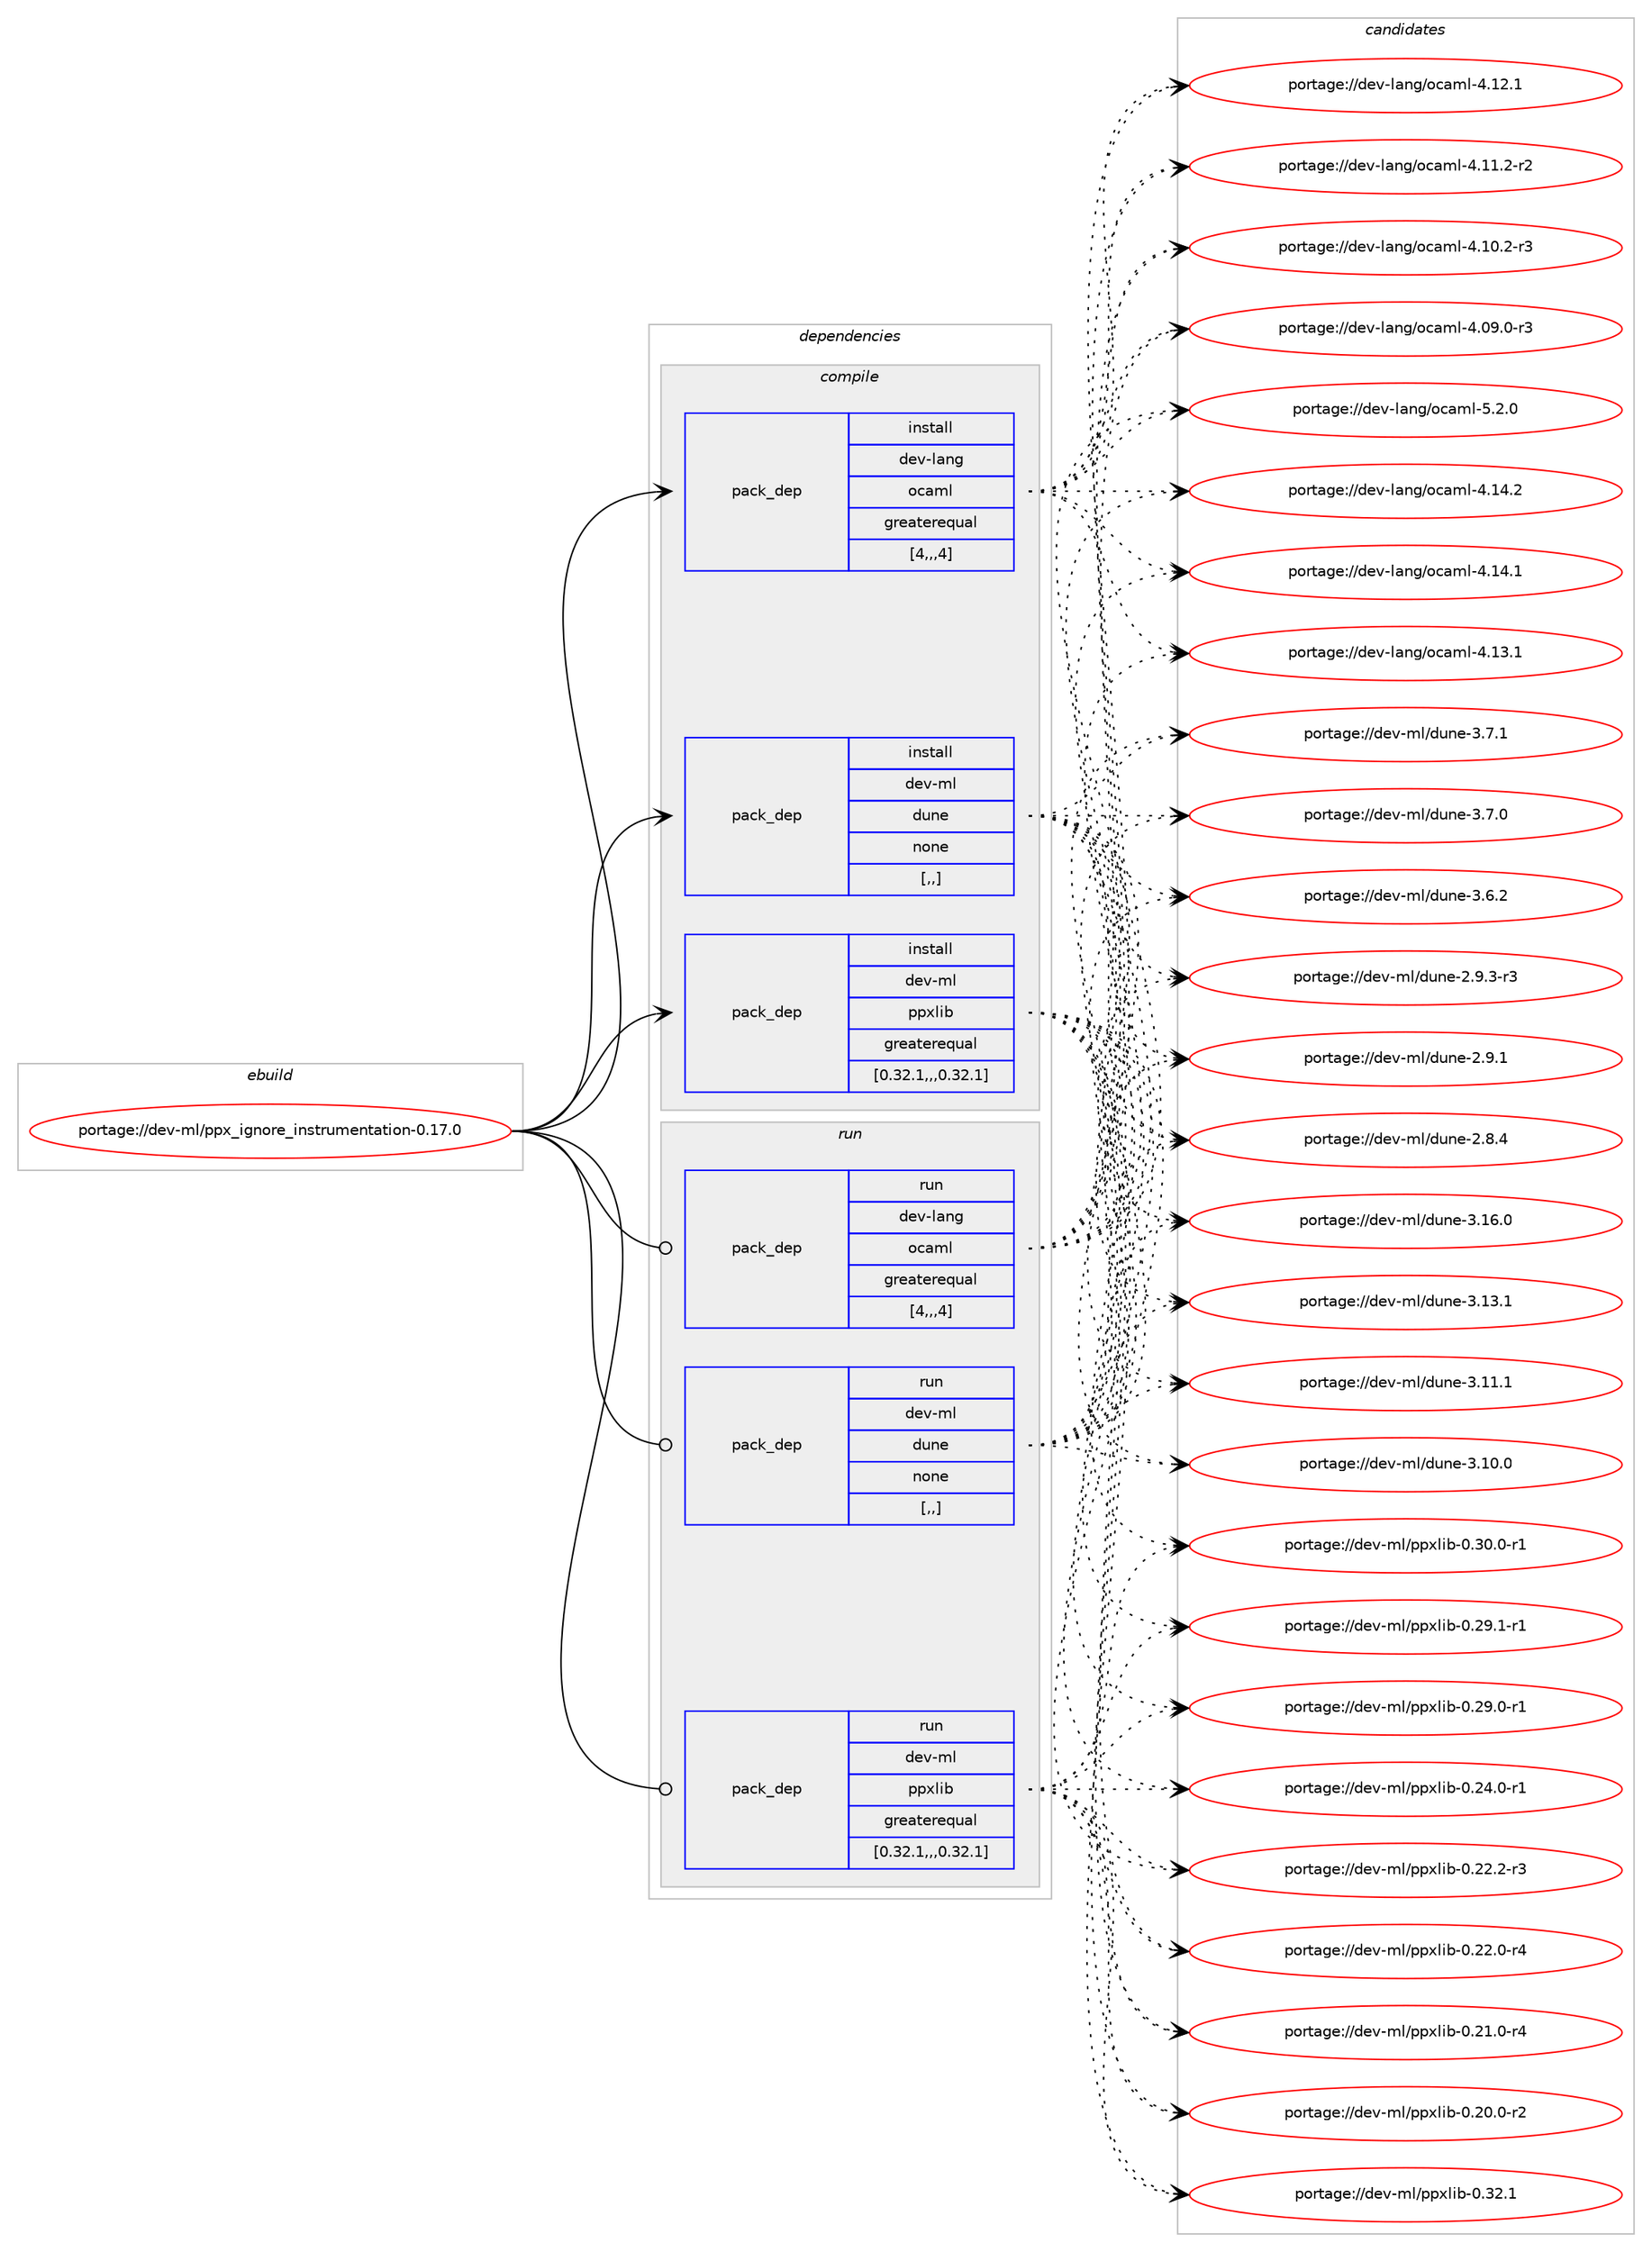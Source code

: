 digraph prolog {

# *************
# Graph options
# *************

newrank=true;
concentrate=true;
compound=true;
graph [rankdir=LR,fontname=Helvetica,fontsize=10,ranksep=1.5];#, ranksep=2.5, nodesep=0.2];
edge  [arrowhead=vee];
node  [fontname=Helvetica,fontsize=10];

# **********
# The ebuild
# **********

subgraph cluster_leftcol {
color=gray;
label=<<i>ebuild</i>>;
id [label="portage://dev-ml/ppx_ignore_instrumentation-0.17.0", color=red, width=4, href="../dev-ml/ppx_ignore_instrumentation-0.17.0.svg"];
}

# ****************
# The dependencies
# ****************

subgraph cluster_midcol {
color=gray;
label=<<i>dependencies</i>>;
subgraph cluster_compile {
fillcolor="#eeeeee";
style=filled;
label=<<i>compile</i>>;
subgraph pack92236 {
dependency123207 [label=<<TABLE BORDER="0" CELLBORDER="1" CELLSPACING="0" CELLPADDING="4" WIDTH="220"><TR><TD ROWSPAN="6" CELLPADDING="30">pack_dep</TD></TR><TR><TD WIDTH="110">install</TD></TR><TR><TD>dev-lang</TD></TR><TR><TD>ocaml</TD></TR><TR><TD>greaterequal</TD></TR><TR><TD>[4,,,4]</TD></TR></TABLE>>, shape=none, color=blue];
}
id:e -> dependency123207:w [weight=20,style="solid",arrowhead="vee"];
subgraph pack92237 {
dependency123208 [label=<<TABLE BORDER="0" CELLBORDER="1" CELLSPACING="0" CELLPADDING="4" WIDTH="220"><TR><TD ROWSPAN="6" CELLPADDING="30">pack_dep</TD></TR><TR><TD WIDTH="110">install</TD></TR><TR><TD>dev-ml</TD></TR><TR><TD>dune</TD></TR><TR><TD>none</TD></TR><TR><TD>[,,]</TD></TR></TABLE>>, shape=none, color=blue];
}
id:e -> dependency123208:w [weight=20,style="solid",arrowhead="vee"];
subgraph pack92238 {
dependency123209 [label=<<TABLE BORDER="0" CELLBORDER="1" CELLSPACING="0" CELLPADDING="4" WIDTH="220"><TR><TD ROWSPAN="6" CELLPADDING="30">pack_dep</TD></TR><TR><TD WIDTH="110">install</TD></TR><TR><TD>dev-ml</TD></TR><TR><TD>ppxlib</TD></TR><TR><TD>greaterequal</TD></TR><TR><TD>[0.32.1,,,0.32.1]</TD></TR></TABLE>>, shape=none, color=blue];
}
id:e -> dependency123209:w [weight=20,style="solid",arrowhead="vee"];
}
subgraph cluster_compileandrun {
fillcolor="#eeeeee";
style=filled;
label=<<i>compile and run</i>>;
}
subgraph cluster_run {
fillcolor="#eeeeee";
style=filled;
label=<<i>run</i>>;
subgraph pack92239 {
dependency123210 [label=<<TABLE BORDER="0" CELLBORDER="1" CELLSPACING="0" CELLPADDING="4" WIDTH="220"><TR><TD ROWSPAN="6" CELLPADDING="30">pack_dep</TD></TR><TR><TD WIDTH="110">run</TD></TR><TR><TD>dev-lang</TD></TR><TR><TD>ocaml</TD></TR><TR><TD>greaterequal</TD></TR><TR><TD>[4,,,4]</TD></TR></TABLE>>, shape=none, color=blue];
}
id:e -> dependency123210:w [weight=20,style="solid",arrowhead="odot"];
subgraph pack92240 {
dependency123211 [label=<<TABLE BORDER="0" CELLBORDER="1" CELLSPACING="0" CELLPADDING="4" WIDTH="220"><TR><TD ROWSPAN="6" CELLPADDING="30">pack_dep</TD></TR><TR><TD WIDTH="110">run</TD></TR><TR><TD>dev-ml</TD></TR><TR><TD>dune</TD></TR><TR><TD>none</TD></TR><TR><TD>[,,]</TD></TR></TABLE>>, shape=none, color=blue];
}
id:e -> dependency123211:w [weight=20,style="solid",arrowhead="odot"];
subgraph pack92241 {
dependency123212 [label=<<TABLE BORDER="0" CELLBORDER="1" CELLSPACING="0" CELLPADDING="4" WIDTH="220"><TR><TD ROWSPAN="6" CELLPADDING="30">pack_dep</TD></TR><TR><TD WIDTH="110">run</TD></TR><TR><TD>dev-ml</TD></TR><TR><TD>ppxlib</TD></TR><TR><TD>greaterequal</TD></TR><TR><TD>[0.32.1,,,0.32.1]</TD></TR></TABLE>>, shape=none, color=blue];
}
id:e -> dependency123212:w [weight=20,style="solid",arrowhead="odot"];
}
}

# **************
# The candidates
# **************

subgraph cluster_choices {
rank=same;
color=gray;
label=<<i>candidates</i>>;

subgraph choice92236 {
color=black;
nodesep=1;
choice1001011184510897110103471119997109108455346504648 [label="portage://dev-lang/ocaml-5.2.0", color=red, width=4,href="../dev-lang/ocaml-5.2.0.svg"];
choice100101118451089711010347111999710910845524649524650 [label="portage://dev-lang/ocaml-4.14.2", color=red, width=4,href="../dev-lang/ocaml-4.14.2.svg"];
choice100101118451089711010347111999710910845524649524649 [label="portage://dev-lang/ocaml-4.14.1", color=red, width=4,href="../dev-lang/ocaml-4.14.1.svg"];
choice100101118451089711010347111999710910845524649514649 [label="portage://dev-lang/ocaml-4.13.1", color=red, width=4,href="../dev-lang/ocaml-4.13.1.svg"];
choice100101118451089711010347111999710910845524649504649 [label="portage://dev-lang/ocaml-4.12.1", color=red, width=4,href="../dev-lang/ocaml-4.12.1.svg"];
choice1001011184510897110103471119997109108455246494946504511450 [label="portage://dev-lang/ocaml-4.11.2-r2", color=red, width=4,href="../dev-lang/ocaml-4.11.2-r2.svg"];
choice1001011184510897110103471119997109108455246494846504511451 [label="portage://dev-lang/ocaml-4.10.2-r3", color=red, width=4,href="../dev-lang/ocaml-4.10.2-r3.svg"];
choice1001011184510897110103471119997109108455246485746484511451 [label="portage://dev-lang/ocaml-4.09.0-r3", color=red, width=4,href="../dev-lang/ocaml-4.09.0-r3.svg"];
dependency123207:e -> choice1001011184510897110103471119997109108455346504648:w [style=dotted,weight="100"];
dependency123207:e -> choice100101118451089711010347111999710910845524649524650:w [style=dotted,weight="100"];
dependency123207:e -> choice100101118451089711010347111999710910845524649524649:w [style=dotted,weight="100"];
dependency123207:e -> choice100101118451089711010347111999710910845524649514649:w [style=dotted,weight="100"];
dependency123207:e -> choice100101118451089711010347111999710910845524649504649:w [style=dotted,weight="100"];
dependency123207:e -> choice1001011184510897110103471119997109108455246494946504511450:w [style=dotted,weight="100"];
dependency123207:e -> choice1001011184510897110103471119997109108455246494846504511451:w [style=dotted,weight="100"];
dependency123207:e -> choice1001011184510897110103471119997109108455246485746484511451:w [style=dotted,weight="100"];
}
subgraph choice92237 {
color=black;
nodesep=1;
choice100101118451091084710011711010145514649544648 [label="portage://dev-ml/dune-3.16.0", color=red, width=4,href="../dev-ml/dune-3.16.0.svg"];
choice100101118451091084710011711010145514649514649 [label="portage://dev-ml/dune-3.13.1", color=red, width=4,href="../dev-ml/dune-3.13.1.svg"];
choice100101118451091084710011711010145514649494649 [label="portage://dev-ml/dune-3.11.1", color=red, width=4,href="../dev-ml/dune-3.11.1.svg"];
choice100101118451091084710011711010145514649484648 [label="portage://dev-ml/dune-3.10.0", color=red, width=4,href="../dev-ml/dune-3.10.0.svg"];
choice1001011184510910847100117110101455146554649 [label="portage://dev-ml/dune-3.7.1", color=red, width=4,href="../dev-ml/dune-3.7.1.svg"];
choice1001011184510910847100117110101455146554648 [label="portage://dev-ml/dune-3.7.0", color=red, width=4,href="../dev-ml/dune-3.7.0.svg"];
choice1001011184510910847100117110101455146544650 [label="portage://dev-ml/dune-3.6.2", color=red, width=4,href="../dev-ml/dune-3.6.2.svg"];
choice10010111845109108471001171101014550465746514511451 [label="portage://dev-ml/dune-2.9.3-r3", color=red, width=4,href="../dev-ml/dune-2.9.3-r3.svg"];
choice1001011184510910847100117110101455046574649 [label="portage://dev-ml/dune-2.9.1", color=red, width=4,href="../dev-ml/dune-2.9.1.svg"];
choice1001011184510910847100117110101455046564652 [label="portage://dev-ml/dune-2.8.4", color=red, width=4,href="../dev-ml/dune-2.8.4.svg"];
dependency123208:e -> choice100101118451091084710011711010145514649544648:w [style=dotted,weight="100"];
dependency123208:e -> choice100101118451091084710011711010145514649514649:w [style=dotted,weight="100"];
dependency123208:e -> choice100101118451091084710011711010145514649494649:w [style=dotted,weight="100"];
dependency123208:e -> choice100101118451091084710011711010145514649484648:w [style=dotted,weight="100"];
dependency123208:e -> choice1001011184510910847100117110101455146554649:w [style=dotted,weight="100"];
dependency123208:e -> choice1001011184510910847100117110101455146554648:w [style=dotted,weight="100"];
dependency123208:e -> choice1001011184510910847100117110101455146544650:w [style=dotted,weight="100"];
dependency123208:e -> choice10010111845109108471001171101014550465746514511451:w [style=dotted,weight="100"];
dependency123208:e -> choice1001011184510910847100117110101455046574649:w [style=dotted,weight="100"];
dependency123208:e -> choice1001011184510910847100117110101455046564652:w [style=dotted,weight="100"];
}
subgraph choice92238 {
color=black;
nodesep=1;
choice10010111845109108471121121201081059845484651504649 [label="portage://dev-ml/ppxlib-0.32.1", color=red, width=4,href="../dev-ml/ppxlib-0.32.1.svg"];
choice100101118451091084711211212010810598454846514846484511449 [label="portage://dev-ml/ppxlib-0.30.0-r1", color=red, width=4,href="../dev-ml/ppxlib-0.30.0-r1.svg"];
choice100101118451091084711211212010810598454846505746494511449 [label="portage://dev-ml/ppxlib-0.29.1-r1", color=red, width=4,href="../dev-ml/ppxlib-0.29.1-r1.svg"];
choice100101118451091084711211212010810598454846505746484511449 [label="portage://dev-ml/ppxlib-0.29.0-r1", color=red, width=4,href="../dev-ml/ppxlib-0.29.0-r1.svg"];
choice100101118451091084711211212010810598454846505246484511449 [label="portage://dev-ml/ppxlib-0.24.0-r1", color=red, width=4,href="../dev-ml/ppxlib-0.24.0-r1.svg"];
choice100101118451091084711211212010810598454846505046504511451 [label="portage://dev-ml/ppxlib-0.22.2-r3", color=red, width=4,href="../dev-ml/ppxlib-0.22.2-r3.svg"];
choice100101118451091084711211212010810598454846505046484511452 [label="portage://dev-ml/ppxlib-0.22.0-r4", color=red, width=4,href="../dev-ml/ppxlib-0.22.0-r4.svg"];
choice100101118451091084711211212010810598454846504946484511452 [label="portage://dev-ml/ppxlib-0.21.0-r4", color=red, width=4,href="../dev-ml/ppxlib-0.21.0-r4.svg"];
choice100101118451091084711211212010810598454846504846484511450 [label="portage://dev-ml/ppxlib-0.20.0-r2", color=red, width=4,href="../dev-ml/ppxlib-0.20.0-r2.svg"];
dependency123209:e -> choice10010111845109108471121121201081059845484651504649:w [style=dotted,weight="100"];
dependency123209:e -> choice100101118451091084711211212010810598454846514846484511449:w [style=dotted,weight="100"];
dependency123209:e -> choice100101118451091084711211212010810598454846505746494511449:w [style=dotted,weight="100"];
dependency123209:e -> choice100101118451091084711211212010810598454846505746484511449:w [style=dotted,weight="100"];
dependency123209:e -> choice100101118451091084711211212010810598454846505246484511449:w [style=dotted,weight="100"];
dependency123209:e -> choice100101118451091084711211212010810598454846505046504511451:w [style=dotted,weight="100"];
dependency123209:e -> choice100101118451091084711211212010810598454846505046484511452:w [style=dotted,weight="100"];
dependency123209:e -> choice100101118451091084711211212010810598454846504946484511452:w [style=dotted,weight="100"];
dependency123209:e -> choice100101118451091084711211212010810598454846504846484511450:w [style=dotted,weight="100"];
}
subgraph choice92239 {
color=black;
nodesep=1;
choice1001011184510897110103471119997109108455346504648 [label="portage://dev-lang/ocaml-5.2.0", color=red, width=4,href="../dev-lang/ocaml-5.2.0.svg"];
choice100101118451089711010347111999710910845524649524650 [label="portage://dev-lang/ocaml-4.14.2", color=red, width=4,href="../dev-lang/ocaml-4.14.2.svg"];
choice100101118451089711010347111999710910845524649524649 [label="portage://dev-lang/ocaml-4.14.1", color=red, width=4,href="../dev-lang/ocaml-4.14.1.svg"];
choice100101118451089711010347111999710910845524649514649 [label="portage://dev-lang/ocaml-4.13.1", color=red, width=4,href="../dev-lang/ocaml-4.13.1.svg"];
choice100101118451089711010347111999710910845524649504649 [label="portage://dev-lang/ocaml-4.12.1", color=red, width=4,href="../dev-lang/ocaml-4.12.1.svg"];
choice1001011184510897110103471119997109108455246494946504511450 [label="portage://dev-lang/ocaml-4.11.2-r2", color=red, width=4,href="../dev-lang/ocaml-4.11.2-r2.svg"];
choice1001011184510897110103471119997109108455246494846504511451 [label="portage://dev-lang/ocaml-4.10.2-r3", color=red, width=4,href="../dev-lang/ocaml-4.10.2-r3.svg"];
choice1001011184510897110103471119997109108455246485746484511451 [label="portage://dev-lang/ocaml-4.09.0-r3", color=red, width=4,href="../dev-lang/ocaml-4.09.0-r3.svg"];
dependency123210:e -> choice1001011184510897110103471119997109108455346504648:w [style=dotted,weight="100"];
dependency123210:e -> choice100101118451089711010347111999710910845524649524650:w [style=dotted,weight="100"];
dependency123210:e -> choice100101118451089711010347111999710910845524649524649:w [style=dotted,weight="100"];
dependency123210:e -> choice100101118451089711010347111999710910845524649514649:w [style=dotted,weight="100"];
dependency123210:e -> choice100101118451089711010347111999710910845524649504649:w [style=dotted,weight="100"];
dependency123210:e -> choice1001011184510897110103471119997109108455246494946504511450:w [style=dotted,weight="100"];
dependency123210:e -> choice1001011184510897110103471119997109108455246494846504511451:w [style=dotted,weight="100"];
dependency123210:e -> choice1001011184510897110103471119997109108455246485746484511451:w [style=dotted,weight="100"];
}
subgraph choice92240 {
color=black;
nodesep=1;
choice100101118451091084710011711010145514649544648 [label="portage://dev-ml/dune-3.16.0", color=red, width=4,href="../dev-ml/dune-3.16.0.svg"];
choice100101118451091084710011711010145514649514649 [label="portage://dev-ml/dune-3.13.1", color=red, width=4,href="../dev-ml/dune-3.13.1.svg"];
choice100101118451091084710011711010145514649494649 [label="portage://dev-ml/dune-3.11.1", color=red, width=4,href="../dev-ml/dune-3.11.1.svg"];
choice100101118451091084710011711010145514649484648 [label="portage://dev-ml/dune-3.10.0", color=red, width=4,href="../dev-ml/dune-3.10.0.svg"];
choice1001011184510910847100117110101455146554649 [label="portage://dev-ml/dune-3.7.1", color=red, width=4,href="../dev-ml/dune-3.7.1.svg"];
choice1001011184510910847100117110101455146554648 [label="portage://dev-ml/dune-3.7.0", color=red, width=4,href="../dev-ml/dune-3.7.0.svg"];
choice1001011184510910847100117110101455146544650 [label="portage://dev-ml/dune-3.6.2", color=red, width=4,href="../dev-ml/dune-3.6.2.svg"];
choice10010111845109108471001171101014550465746514511451 [label="portage://dev-ml/dune-2.9.3-r3", color=red, width=4,href="../dev-ml/dune-2.9.3-r3.svg"];
choice1001011184510910847100117110101455046574649 [label="portage://dev-ml/dune-2.9.1", color=red, width=4,href="../dev-ml/dune-2.9.1.svg"];
choice1001011184510910847100117110101455046564652 [label="portage://dev-ml/dune-2.8.4", color=red, width=4,href="../dev-ml/dune-2.8.4.svg"];
dependency123211:e -> choice100101118451091084710011711010145514649544648:w [style=dotted,weight="100"];
dependency123211:e -> choice100101118451091084710011711010145514649514649:w [style=dotted,weight="100"];
dependency123211:e -> choice100101118451091084710011711010145514649494649:w [style=dotted,weight="100"];
dependency123211:e -> choice100101118451091084710011711010145514649484648:w [style=dotted,weight="100"];
dependency123211:e -> choice1001011184510910847100117110101455146554649:w [style=dotted,weight="100"];
dependency123211:e -> choice1001011184510910847100117110101455146554648:w [style=dotted,weight="100"];
dependency123211:e -> choice1001011184510910847100117110101455146544650:w [style=dotted,weight="100"];
dependency123211:e -> choice10010111845109108471001171101014550465746514511451:w [style=dotted,weight="100"];
dependency123211:e -> choice1001011184510910847100117110101455046574649:w [style=dotted,weight="100"];
dependency123211:e -> choice1001011184510910847100117110101455046564652:w [style=dotted,weight="100"];
}
subgraph choice92241 {
color=black;
nodesep=1;
choice10010111845109108471121121201081059845484651504649 [label="portage://dev-ml/ppxlib-0.32.1", color=red, width=4,href="../dev-ml/ppxlib-0.32.1.svg"];
choice100101118451091084711211212010810598454846514846484511449 [label="portage://dev-ml/ppxlib-0.30.0-r1", color=red, width=4,href="../dev-ml/ppxlib-0.30.0-r1.svg"];
choice100101118451091084711211212010810598454846505746494511449 [label="portage://dev-ml/ppxlib-0.29.1-r1", color=red, width=4,href="../dev-ml/ppxlib-0.29.1-r1.svg"];
choice100101118451091084711211212010810598454846505746484511449 [label="portage://dev-ml/ppxlib-0.29.0-r1", color=red, width=4,href="../dev-ml/ppxlib-0.29.0-r1.svg"];
choice100101118451091084711211212010810598454846505246484511449 [label="portage://dev-ml/ppxlib-0.24.0-r1", color=red, width=4,href="../dev-ml/ppxlib-0.24.0-r1.svg"];
choice100101118451091084711211212010810598454846505046504511451 [label="portage://dev-ml/ppxlib-0.22.2-r3", color=red, width=4,href="../dev-ml/ppxlib-0.22.2-r3.svg"];
choice100101118451091084711211212010810598454846505046484511452 [label="portage://dev-ml/ppxlib-0.22.0-r4", color=red, width=4,href="../dev-ml/ppxlib-0.22.0-r4.svg"];
choice100101118451091084711211212010810598454846504946484511452 [label="portage://dev-ml/ppxlib-0.21.0-r4", color=red, width=4,href="../dev-ml/ppxlib-0.21.0-r4.svg"];
choice100101118451091084711211212010810598454846504846484511450 [label="portage://dev-ml/ppxlib-0.20.0-r2", color=red, width=4,href="../dev-ml/ppxlib-0.20.0-r2.svg"];
dependency123212:e -> choice10010111845109108471121121201081059845484651504649:w [style=dotted,weight="100"];
dependency123212:e -> choice100101118451091084711211212010810598454846514846484511449:w [style=dotted,weight="100"];
dependency123212:e -> choice100101118451091084711211212010810598454846505746494511449:w [style=dotted,weight="100"];
dependency123212:e -> choice100101118451091084711211212010810598454846505746484511449:w [style=dotted,weight="100"];
dependency123212:e -> choice100101118451091084711211212010810598454846505246484511449:w [style=dotted,weight="100"];
dependency123212:e -> choice100101118451091084711211212010810598454846505046504511451:w [style=dotted,weight="100"];
dependency123212:e -> choice100101118451091084711211212010810598454846505046484511452:w [style=dotted,weight="100"];
dependency123212:e -> choice100101118451091084711211212010810598454846504946484511452:w [style=dotted,weight="100"];
dependency123212:e -> choice100101118451091084711211212010810598454846504846484511450:w [style=dotted,weight="100"];
}
}

}
